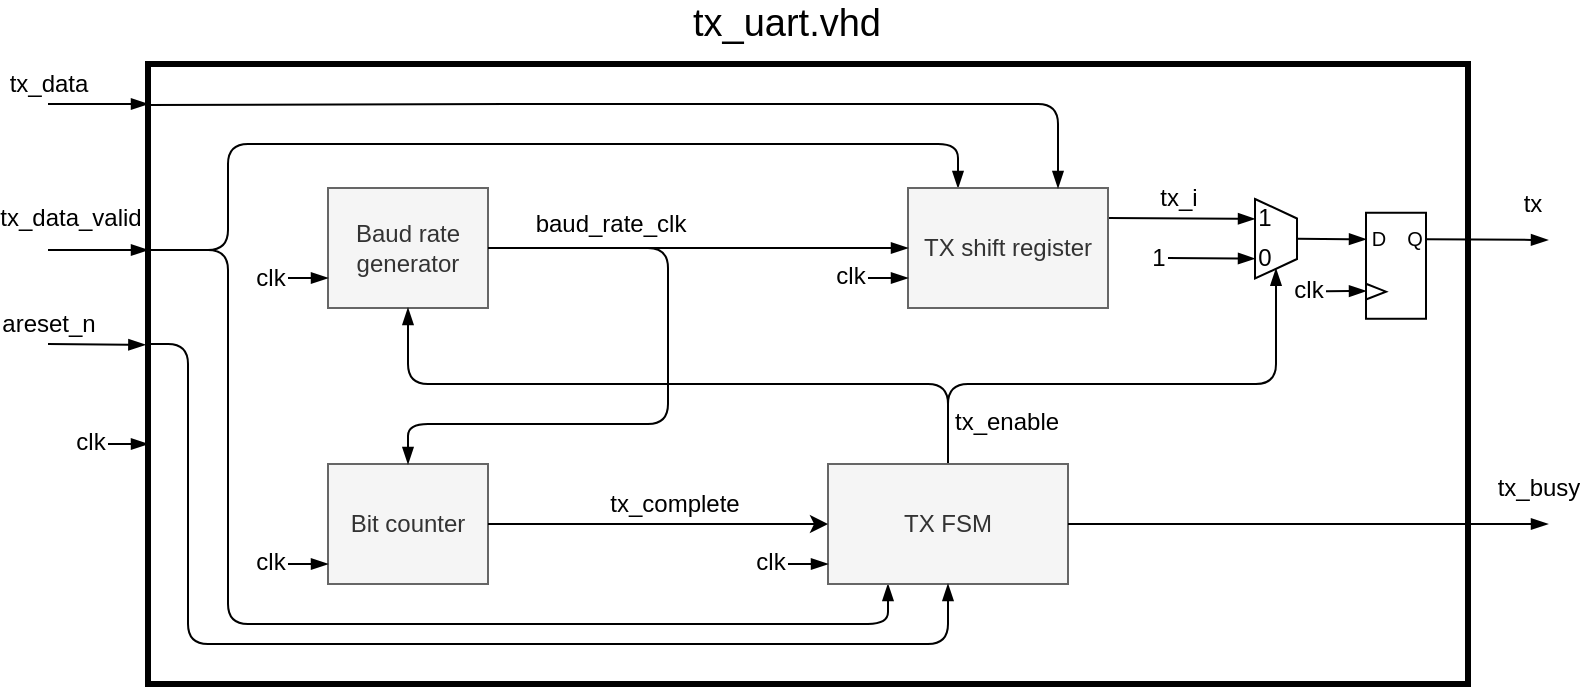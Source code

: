 <mxfile scale="2" border="0">
    <diagram id="yUE5iZ8mLl_cM_Y-DyXM" name="Page-1">
        <mxGraphModel dx="1198" dy="702" grid="1" gridSize="10" guides="1" tooltips="1" connect="1" arrows="1" fold="1" page="1" pageScale="1" pageWidth="827" pageHeight="1169" math="0" shadow="0">
            <root>
                <mxCell id="0"/>
                <mxCell id="1" parent="0"/>
                <mxCell id="11" value="" style="rounded=0;whiteSpace=wrap;html=1;gradientColor=none;fillColor=none;strokeWidth=3;" vertex="1" parent="1">
                    <mxGeometry x="100" y="150" width="660" height="310" as="geometry"/>
                </mxCell>
                <mxCell id="17" style="edgeStyle=none;html=1;entryX=0.25;entryY=0;entryDx=0;entryDy=0;endArrow=blockThin;endFill=1;" edge="1" parent="1" target="5">
                    <mxGeometry relative="1" as="geometry">
                        <mxPoint x="100" y="243" as="sourcePoint"/>
                        <Array as="points">
                            <mxPoint x="140" y="243"/>
                            <mxPoint x="140" y="220"/>
                            <mxPoint x="140" y="190"/>
                            <mxPoint x="300" y="190"/>
                            <mxPoint x="505" y="190"/>
                        </Array>
                    </mxGeometry>
                </mxCell>
                <mxCell id="18" style="edgeStyle=none;html=1;entryX=0.25;entryY=1;entryDx=0;entryDy=0;endArrow=blockThin;endFill=1;" edge="1" parent="1" target="6">
                    <mxGeometry relative="1" as="geometry">
                        <mxPoint x="100" y="243" as="sourcePoint"/>
                        <Array as="points">
                            <mxPoint x="140" y="243"/>
                            <mxPoint x="140" y="340"/>
                            <mxPoint x="140" y="430"/>
                            <mxPoint x="320" y="430"/>
                            <mxPoint x="470" y="430"/>
                        </Array>
                    </mxGeometry>
                </mxCell>
                <mxCell id="19" value="&lt;font style=&quot;font-size: 12px&quot;&gt;tx&lt;/font&gt;" style="edgeStyle=none;html=1;exitX=1;exitY=0.25;exitDx=0;exitDy=0;endArrow=blockThin;endFill=1;" edge="1" parent="1" source="84">
                    <mxGeometry x="0.732" y="18" relative="1" as="geometry">
                        <mxPoint x="800" y="238" as="targetPoint"/>
                        <mxPoint x="740" y="238" as="sourcePoint"/>
                        <mxPoint as="offset"/>
                    </mxGeometry>
                </mxCell>
                <mxCell id="3" value="Baud rate &lt;br&gt;generator" style="rounded=0;whiteSpace=wrap;html=1;fillColor=#f5f5f5;fontColor=#333333;strokeColor=#666666;" vertex="1" parent="1">
                    <mxGeometry x="190" y="212" width="80" height="60" as="geometry"/>
                </mxCell>
                <mxCell id="4" value="Bit counter" style="rounded=0;whiteSpace=wrap;html=1;fillColor=#f5f5f5;fontColor=#333333;strokeColor=#666666;" vertex="1" parent="1">
                    <mxGeometry x="190" y="350" width="80" height="60" as="geometry"/>
                </mxCell>
                <mxCell id="26" style="edgeStyle=none;html=1;exitX=1;exitY=0.25;exitDx=0;exitDy=0;entryX=0.25;entryY=1;entryDx=0;entryDy=0;endArrow=blockThin;endFill=1;strokeWidth=1;strokeColor=default;" edge="1" parent="1" source="5" target="7">
                    <mxGeometry relative="1" as="geometry">
                        <mxPoint x="550" y="220" as="sourcePoint"/>
                        <Array as="points"/>
                    </mxGeometry>
                </mxCell>
                <mxCell id="39" value="&lt;font style=&quot;font-size: 12px&quot;&gt;tx_i&lt;/font&gt;" style="edgeLabel;html=1;align=center;verticalAlign=middle;resizable=0;points=[];" vertex="1" connectable="0" parent="26">
                    <mxGeometry x="-0.063" relative="1" as="geometry">
                        <mxPoint y="-10" as="offset"/>
                    </mxGeometry>
                </mxCell>
                <mxCell id="5" value="TX shift register" style="rounded=0;whiteSpace=wrap;html=1;fillColor=#f5f5f5;fontColor=#333333;strokeColor=#666666;" vertex="1" parent="1">
                    <mxGeometry x="480" y="212" width="100" height="60" as="geometry"/>
                </mxCell>
                <mxCell id="8" style="edgeStyle=none;html=1;exitX=0.5;exitY=0;exitDx=0;exitDy=0;entryX=1;entryY=0.5;entryDx=0;entryDy=0;endArrow=blockThin;endFill=1;" edge="1" parent="1" source="6" target="7">
                    <mxGeometry relative="1" as="geometry">
                        <Array as="points">
                            <mxPoint x="500" y="310"/>
                            <mxPoint x="580" y="310"/>
                            <mxPoint x="664" y="310"/>
                        </Array>
                    </mxGeometry>
                </mxCell>
                <mxCell id="9" value="&lt;font style=&quot;font-size: 12px&quot;&gt;tx_enable&lt;/font&gt;" style="edgeLabel;html=1;align=center;verticalAlign=middle;resizable=0;points=[];" vertex="1" connectable="0" parent="8">
                    <mxGeometry x="0.367" y="-1" relative="1" as="geometry">
                        <mxPoint x="-110" y="18" as="offset"/>
                    </mxGeometry>
                </mxCell>
                <mxCell id="10" style="edgeStyle=none;html=1;exitX=0.5;exitY=0;exitDx=0;exitDy=0;entryX=0.5;entryY=1;entryDx=0;entryDy=0;endArrow=blockThin;endFill=1;" edge="1" parent="1" source="6" target="3">
                    <mxGeometry relative="1" as="geometry">
                        <Array as="points">
                            <mxPoint x="500" y="310"/>
                            <mxPoint x="380" y="310"/>
                            <mxPoint x="230" y="310"/>
                        </Array>
                    </mxGeometry>
                </mxCell>
                <mxCell id="6" value="TX FSM" style="rounded=0;whiteSpace=wrap;html=1;fillColor=#f5f5f5;fontColor=#333333;strokeColor=#666666;" vertex="1" parent="1">
                    <mxGeometry x="440" y="350" width="120" height="60" as="geometry"/>
                </mxCell>
                <mxCell id="85" style="edgeStyle=none;rounded=1;html=1;exitX=0.5;exitY=0;exitDx=0;exitDy=0;entryX=0;entryY=0.25;entryDx=0;entryDy=0;fontSize=12;endArrow=blockThin;endFill=1;strokeColor=default;strokeWidth=1;" edge="1" parent="1" source="7" target="84">
                    <mxGeometry relative="1" as="geometry"/>
                </mxCell>
                <mxCell id="7" value="" style="shape=trapezoid;perimeter=trapezoidPerimeter;whiteSpace=wrap;html=1;fixedSize=1;rotation=90;size=9.75;" vertex="1" parent="1">
                    <mxGeometry x="644.13" y="226.88" width="39.75" height="21" as="geometry"/>
                </mxCell>
                <mxCell id="13" style="edgeStyle=none;html=1;endArrow=blockThin;endFill=1;" edge="1" parent="1">
                    <mxGeometry relative="1" as="geometry">
                        <mxPoint x="100" y="243" as="targetPoint"/>
                        <mxPoint x="50" y="243" as="sourcePoint"/>
                        <Array as="points">
                            <mxPoint x="90" y="243"/>
                        </Array>
                    </mxGeometry>
                </mxCell>
                <mxCell id="14" value="&lt;font style=&quot;font-size: 12px&quot;&gt;tx_data_valid&lt;/font&gt;" style="edgeLabel;html=1;align=center;verticalAlign=middle;resizable=0;points=[];" vertex="1" connectable="0" parent="13">
                    <mxGeometry x="-0.458" relative="1" as="geometry">
                        <mxPoint x="-3" y="-16" as="offset"/>
                    </mxGeometry>
                </mxCell>
                <mxCell id="31" value="" style="endArrow=blockThin;html=1;strokeColor=default;strokeWidth=1;entryX=0.75;entryY=1;entryDx=0;entryDy=0;endFill=1;" edge="1" parent="1" target="7">
                    <mxGeometry width="50" height="50" relative="1" as="geometry">
                        <mxPoint x="610" y="247" as="sourcePoint"/>
                        <mxPoint x="644.13" y="247.88" as="targetPoint"/>
                        <Array as="points"/>
                    </mxGeometry>
                </mxCell>
                <mxCell id="32" value="&lt;font style=&quot;font-size: 12px&quot;&gt;1&lt;/font&gt;" style="edgeLabel;html=1;align=center;verticalAlign=middle;resizable=0;points=[];" vertex="1" connectable="0" parent="31">
                    <mxGeometry x="-0.386" y="1" relative="1" as="geometry">
                        <mxPoint x="-19" y="1" as="offset"/>
                    </mxGeometry>
                </mxCell>
                <mxCell id="33" value="1" style="text;html=1;resizable=0;autosize=1;align=center;verticalAlign=middle;points=[];fillColor=none;strokeColor=none;rounded=0;" vertex="1" parent="1">
                    <mxGeometry x="648" y="217" width="20" height="20" as="geometry"/>
                </mxCell>
                <mxCell id="35" value="0" style="text;html=1;resizable=0;autosize=1;align=center;verticalAlign=middle;points=[];fillColor=none;strokeColor=none;rounded=0;" vertex="1" parent="1">
                    <mxGeometry x="648" y="237" width="20" height="20" as="geometry"/>
                </mxCell>
                <mxCell id="37" value="" style="endArrow=classic;html=1;rounded=0;strokeColor=default;strokeWidth=1;entryX=0;entryY=0.5;entryDx=0;entryDy=0;exitX=1;exitY=0.5;exitDx=0;exitDy=0;" edge="1" parent="1" source="4" target="6">
                    <mxGeometry width="50" height="50" relative="1" as="geometry">
                        <mxPoint x="560" y="260" as="sourcePoint"/>
                        <mxPoint x="610" y="210" as="targetPoint"/>
                    </mxGeometry>
                </mxCell>
                <mxCell id="38" value="&lt;font style=&quot;font-size: 12px&quot;&gt;tx_complete&lt;/font&gt;" style="edgeLabel;html=1;align=center;verticalAlign=middle;resizable=0;points=[];" vertex="1" connectable="0" parent="37">
                    <mxGeometry x="0.32" y="1" relative="1" as="geometry">
                        <mxPoint x="-19" y="-9" as="offset"/>
                    </mxGeometry>
                </mxCell>
                <mxCell id="40" value="" style="endArrow=blockThin;html=1;rounded=1;strokeColor=default;strokeWidth=1;entryX=0.75;entryY=0;entryDx=0;entryDy=0;exitX=-0.002;exitY=0.066;exitDx=0;exitDy=0;exitPerimeter=0;endFill=1;" edge="1" parent="1" source="11" target="5">
                    <mxGeometry x="-1" y="10" width="50" height="50" relative="1" as="geometry">
                        <mxPoint x="50" y="170" as="sourcePoint"/>
                        <mxPoint x="330" y="200" as="targetPoint"/>
                        <Array as="points">
                            <mxPoint x="290" y="170"/>
                            <mxPoint x="555" y="170"/>
                        </Array>
                        <mxPoint as="offset"/>
                    </mxGeometry>
                </mxCell>
                <mxCell id="41" value="&lt;font style=&quot;font-size: 19px&quot;&gt;tx_uart.vhd&lt;/font&gt;" style="text;html=1;resizable=0;autosize=1;align=center;verticalAlign=middle;points=[];fillColor=none;strokeColor=none;rounded=0;" vertex="1" parent="1">
                    <mxGeometry x="364" y="120" width="110" height="20" as="geometry"/>
                </mxCell>
                <mxCell id="42" value="" style="endArrow=blockThin;html=1;rounded=1;fontSize=19;strokeColor=default;strokeWidth=1;exitX=1;exitY=0.5;exitDx=0;exitDy=0;endFill=1;" edge="1" parent="1" source="6">
                    <mxGeometry width="50" height="50" relative="1" as="geometry">
                        <mxPoint x="350" y="350" as="sourcePoint"/>
                        <mxPoint x="800" y="380" as="targetPoint"/>
                    </mxGeometry>
                </mxCell>
                <mxCell id="43" value="&lt;font style=&quot;font-size: 12px&quot;&gt;tx_busy&lt;/font&gt;" style="edgeLabel;html=1;align=center;verticalAlign=middle;resizable=0;points=[];fontSize=19;" vertex="1" connectable="0" parent="42">
                    <mxGeometry x="0.762" y="-2" relative="1" as="geometry">
                        <mxPoint x="23" y="-22" as="offset"/>
                    </mxGeometry>
                </mxCell>
                <mxCell id="44" style="edgeStyle=none;html=1;entryX=0.5;entryY=1;entryDx=0;entryDy=0;endArrow=blockThin;endFill=1;" edge="1" parent="1" target="6">
                    <mxGeometry relative="1" as="geometry">
                        <mxPoint x="100" y="290" as="sourcePoint"/>
                        <mxPoint x="510" y="420" as="targetPoint"/>
                        <Array as="points">
                            <mxPoint x="120" y="290"/>
                            <mxPoint x="120" y="350"/>
                            <mxPoint x="120" y="440"/>
                            <mxPoint x="330" y="440"/>
                            <mxPoint x="500" y="440"/>
                        </Array>
                    </mxGeometry>
                </mxCell>
                <mxCell id="49" value="" style="endArrow=blockThin;html=1;rounded=1;fontSize=12;strokeColor=default;strokeWidth=1;entryX=-0.002;entryY=0.453;entryDx=0;entryDy=0;entryPerimeter=0;endFill=1;" edge="1" parent="1" target="11">
                    <mxGeometry width="50" height="50" relative="1" as="geometry">
                        <mxPoint x="50" y="290" as="sourcePoint"/>
                        <mxPoint x="400" y="300" as="targetPoint"/>
                    </mxGeometry>
                </mxCell>
                <mxCell id="50" value="areset_n" style="edgeLabel;html=1;align=center;verticalAlign=middle;resizable=0;points=[];fontSize=12;" vertex="1" connectable="0" parent="49">
                    <mxGeometry x="-0.56" y="3" relative="1" as="geometry">
                        <mxPoint x="-11" y="-7" as="offset"/>
                    </mxGeometry>
                </mxCell>
                <mxCell id="51" value="" style="endArrow=blockThin;html=1;rounded=1;fontSize=12;strokeColor=default;strokeWidth=1;endFill=1;" edge="1" parent="1">
                    <mxGeometry width="50" height="50" relative="1" as="geometry">
                        <mxPoint x="50" y="170" as="sourcePoint"/>
                        <mxPoint x="100" y="170" as="targetPoint"/>
                    </mxGeometry>
                </mxCell>
                <mxCell id="52" value="tx_data" style="edgeLabel;html=1;align=center;verticalAlign=middle;resizable=0;points=[];fontSize=12;" vertex="1" connectable="0" parent="51">
                    <mxGeometry x="-0.403" y="3" relative="1" as="geometry">
                        <mxPoint x="-15" y="-7" as="offset"/>
                    </mxGeometry>
                </mxCell>
                <mxCell id="59" style="edgeStyle=none;rounded=1;html=1;exitX=1;exitY=0.5;exitDx=0;exitDy=0;fontSize=12;endArrow=blockThin;endFill=1;strokeColor=default;strokeWidth=1;" edge="1" parent="1" source="3">
                    <mxGeometry relative="1" as="geometry">
                        <mxPoint x="407" y="237.38" as="sourcePoint"/>
                        <mxPoint x="480" y="242" as="targetPoint"/>
                        <Array as="points"/>
                    </mxGeometry>
                </mxCell>
                <mxCell id="67" style="edgeStyle=none;rounded=1;html=1;entryX=0.5;entryY=0;entryDx=0;entryDy=0;fontSize=10;endArrow=blockThin;endFill=1;strokeColor=default;strokeWidth=1;exitX=1;exitY=0.5;exitDx=0;exitDy=0;" edge="1" parent="1" source="3" target="4">
                    <mxGeometry relative="1" as="geometry">
                        <mxPoint x="410" y="240" as="sourcePoint"/>
                        <Array as="points">
                            <mxPoint x="360" y="242"/>
                            <mxPoint x="360" y="280"/>
                            <mxPoint x="360" y="330"/>
                            <mxPoint x="230" y="330"/>
                        </Array>
                    </mxGeometry>
                </mxCell>
                <mxCell id="69" value="&lt;font style=&quot;font-size: 12px&quot;&gt;baud_rate_clk&lt;/font&gt;" style="edgeLabel;html=1;align=center;verticalAlign=middle;resizable=0;points=[];fontSize=10;" vertex="1" connectable="0" parent="67">
                    <mxGeometry x="-0.667" y="1" relative="1" as="geometry">
                        <mxPoint x="6" y="-11" as="offset"/>
                    </mxGeometry>
                </mxCell>
                <mxCell id="73" value="" style="endArrow=blockThin;html=1;rounded=1;fontSize=10;strokeColor=default;strokeWidth=1;entryX=0;entryY=0.5;entryDx=0;entryDy=0;endFill=1;" edge="1" parent="1">
                    <mxGeometry width="50" height="50" relative="1" as="geometry">
                        <mxPoint x="170" y="257.06" as="sourcePoint"/>
                        <mxPoint x="190" y="257.0" as="targetPoint"/>
                    </mxGeometry>
                </mxCell>
                <mxCell id="74" value="&lt;font style=&quot;font-size: 12px&quot;&gt;clk&lt;/font&gt;" style="edgeLabel;html=1;align=center;verticalAlign=middle;resizable=0;points=[];fontSize=10;" vertex="1" connectable="0" parent="73">
                    <mxGeometry x="-0.57" y="1" relative="1" as="geometry">
                        <mxPoint x="-14" y="1" as="offset"/>
                    </mxGeometry>
                </mxCell>
                <mxCell id="75" value="" style="endArrow=blockThin;html=1;rounded=1;fontSize=10;strokeColor=default;strokeWidth=1;entryX=0;entryY=0.5;entryDx=0;entryDy=0;endFill=1;" edge="1" parent="1">
                    <mxGeometry width="50" height="50" relative="1" as="geometry">
                        <mxPoint x="170" y="400.06" as="sourcePoint"/>
                        <mxPoint x="190" y="400.0" as="targetPoint"/>
                    </mxGeometry>
                </mxCell>
                <mxCell id="76" value="&lt;font style=&quot;font-size: 12px&quot;&gt;clk&lt;/font&gt;" style="edgeLabel;html=1;align=center;verticalAlign=middle;resizable=0;points=[];fontSize=10;" vertex="1" connectable="0" parent="75">
                    <mxGeometry x="-0.57" y="1" relative="1" as="geometry">
                        <mxPoint x="-14" as="offset"/>
                    </mxGeometry>
                </mxCell>
                <mxCell id="77" value="" style="endArrow=blockThin;html=1;rounded=1;fontSize=10;strokeColor=default;strokeWidth=1;entryX=0;entryY=0.5;entryDx=0;entryDy=0;endFill=1;" edge="1" parent="1">
                    <mxGeometry width="50" height="50" relative="1" as="geometry">
                        <mxPoint x="420" y="400.06" as="sourcePoint"/>
                        <mxPoint x="440" y="400.0" as="targetPoint"/>
                    </mxGeometry>
                </mxCell>
                <mxCell id="78" value="&lt;font style=&quot;font-size: 12px&quot;&gt;clk&lt;/font&gt;" style="edgeLabel;html=1;align=center;verticalAlign=middle;resizable=0;points=[];fontSize=10;" vertex="1" connectable="0" parent="77">
                    <mxGeometry x="-0.57" y="1" relative="1" as="geometry">
                        <mxPoint x="-14" as="offset"/>
                    </mxGeometry>
                </mxCell>
                <mxCell id="79" value="" style="endArrow=blockThin;html=1;rounded=1;fontSize=10;strokeColor=default;strokeWidth=1;entryX=0;entryY=0.5;entryDx=0;entryDy=0;endFill=1;" edge="1" parent="1">
                    <mxGeometry width="50" height="50" relative="1" as="geometry">
                        <mxPoint x="460" y="257.06" as="sourcePoint"/>
                        <mxPoint x="480" y="257.0" as="targetPoint"/>
                    </mxGeometry>
                </mxCell>
                <mxCell id="80" value="&lt;font style=&quot;font-size: 12px&quot;&gt;clk&lt;/font&gt;" style="edgeLabel;html=1;align=center;verticalAlign=middle;resizable=0;points=[];fontSize=10;" vertex="1" connectable="0" parent="79">
                    <mxGeometry x="-0.57" y="1" relative="1" as="geometry">
                        <mxPoint x="-14" as="offset"/>
                    </mxGeometry>
                </mxCell>
                <mxCell id="81" value="" style="endArrow=blockThin;html=1;rounded=1;fontSize=10;strokeColor=default;strokeWidth=1;entryX=0;entryY=0.5;entryDx=0;entryDy=0;endFill=1;" edge="1" parent="1">
                    <mxGeometry width="50" height="50" relative="1" as="geometry">
                        <mxPoint x="80.0" y="340.06" as="sourcePoint"/>
                        <mxPoint x="100.0" y="340.0" as="targetPoint"/>
                    </mxGeometry>
                </mxCell>
                <mxCell id="82" value="&lt;font style=&quot;font-size: 12px&quot;&gt;clk&lt;/font&gt;" style="edgeLabel;html=1;align=center;verticalAlign=middle;resizable=0;points=[];fontSize=10;" vertex="1" connectable="0" parent="81">
                    <mxGeometry x="-0.57" y="1" relative="1" as="geometry">
                        <mxPoint x="-14" as="offset"/>
                    </mxGeometry>
                </mxCell>
                <mxCell id="84" value="" style="rounded=0;whiteSpace=wrap;html=1;fontSize=12;strokeWidth=1;fillColor=none;gradientColor=none;" vertex="1" parent="1">
                    <mxGeometry x="709" y="224.38" width="30" height="53" as="geometry"/>
                </mxCell>
                <mxCell id="86" value="&lt;font style=&quot;font-size: 10px&quot;&gt;Q&lt;/font&gt;" style="text;html=1;resizable=0;autosize=1;align=center;verticalAlign=middle;points=[];fillColor=none;strokeColor=none;rounded=0;fontSize=12;" vertex="1" parent="1">
                    <mxGeometry x="723" y="226.88" width="20" height="20" as="geometry"/>
                </mxCell>
                <mxCell id="87" value="&lt;font style=&quot;font-size: 10px&quot;&gt;D&lt;/font&gt;" style="text;html=1;resizable=0;autosize=1;align=center;verticalAlign=middle;points=[];fillColor=none;strokeColor=none;rounded=0;fontSize=12;" vertex="1" parent="1">
                    <mxGeometry x="705" y="226.88" width="20" height="20" as="geometry"/>
                </mxCell>
                <mxCell id="88" value="" style="triangle;whiteSpace=wrap;html=1;fontSize=10;strokeWidth=1;fillColor=none;gradientColor=none;" vertex="1" parent="1">
                    <mxGeometry x="709" y="259.88" width="10" height="7.88" as="geometry"/>
                </mxCell>
                <mxCell id="89" value="" style="endArrow=blockThin;html=1;rounded=1;fontSize=10;strokeColor=default;strokeWidth=1;entryX=0;entryY=0.5;entryDx=0;entryDy=0;endFill=1;" edge="1" parent="1">
                    <mxGeometry x="0.1" width="50" height="50" relative="1" as="geometry">
                        <mxPoint x="689" y="263.58" as="sourcePoint"/>
                        <mxPoint x="709" y="263.52" as="targetPoint"/>
                        <mxPoint as="offset"/>
                    </mxGeometry>
                </mxCell>
                <mxCell id="90" value="&lt;font style=&quot;font-size: 12px&quot;&gt;clk&lt;/font&gt;" style="edgeLabel;html=1;align=center;verticalAlign=middle;resizable=0;points=[];fontSize=10;" vertex="1" connectable="0" parent="89">
                    <mxGeometry x="-0.57" y="1" relative="1" as="geometry">
                        <mxPoint x="-14" as="offset"/>
                    </mxGeometry>
                </mxCell>
            </root>
        </mxGraphModel>
    </diagram>
</mxfile>